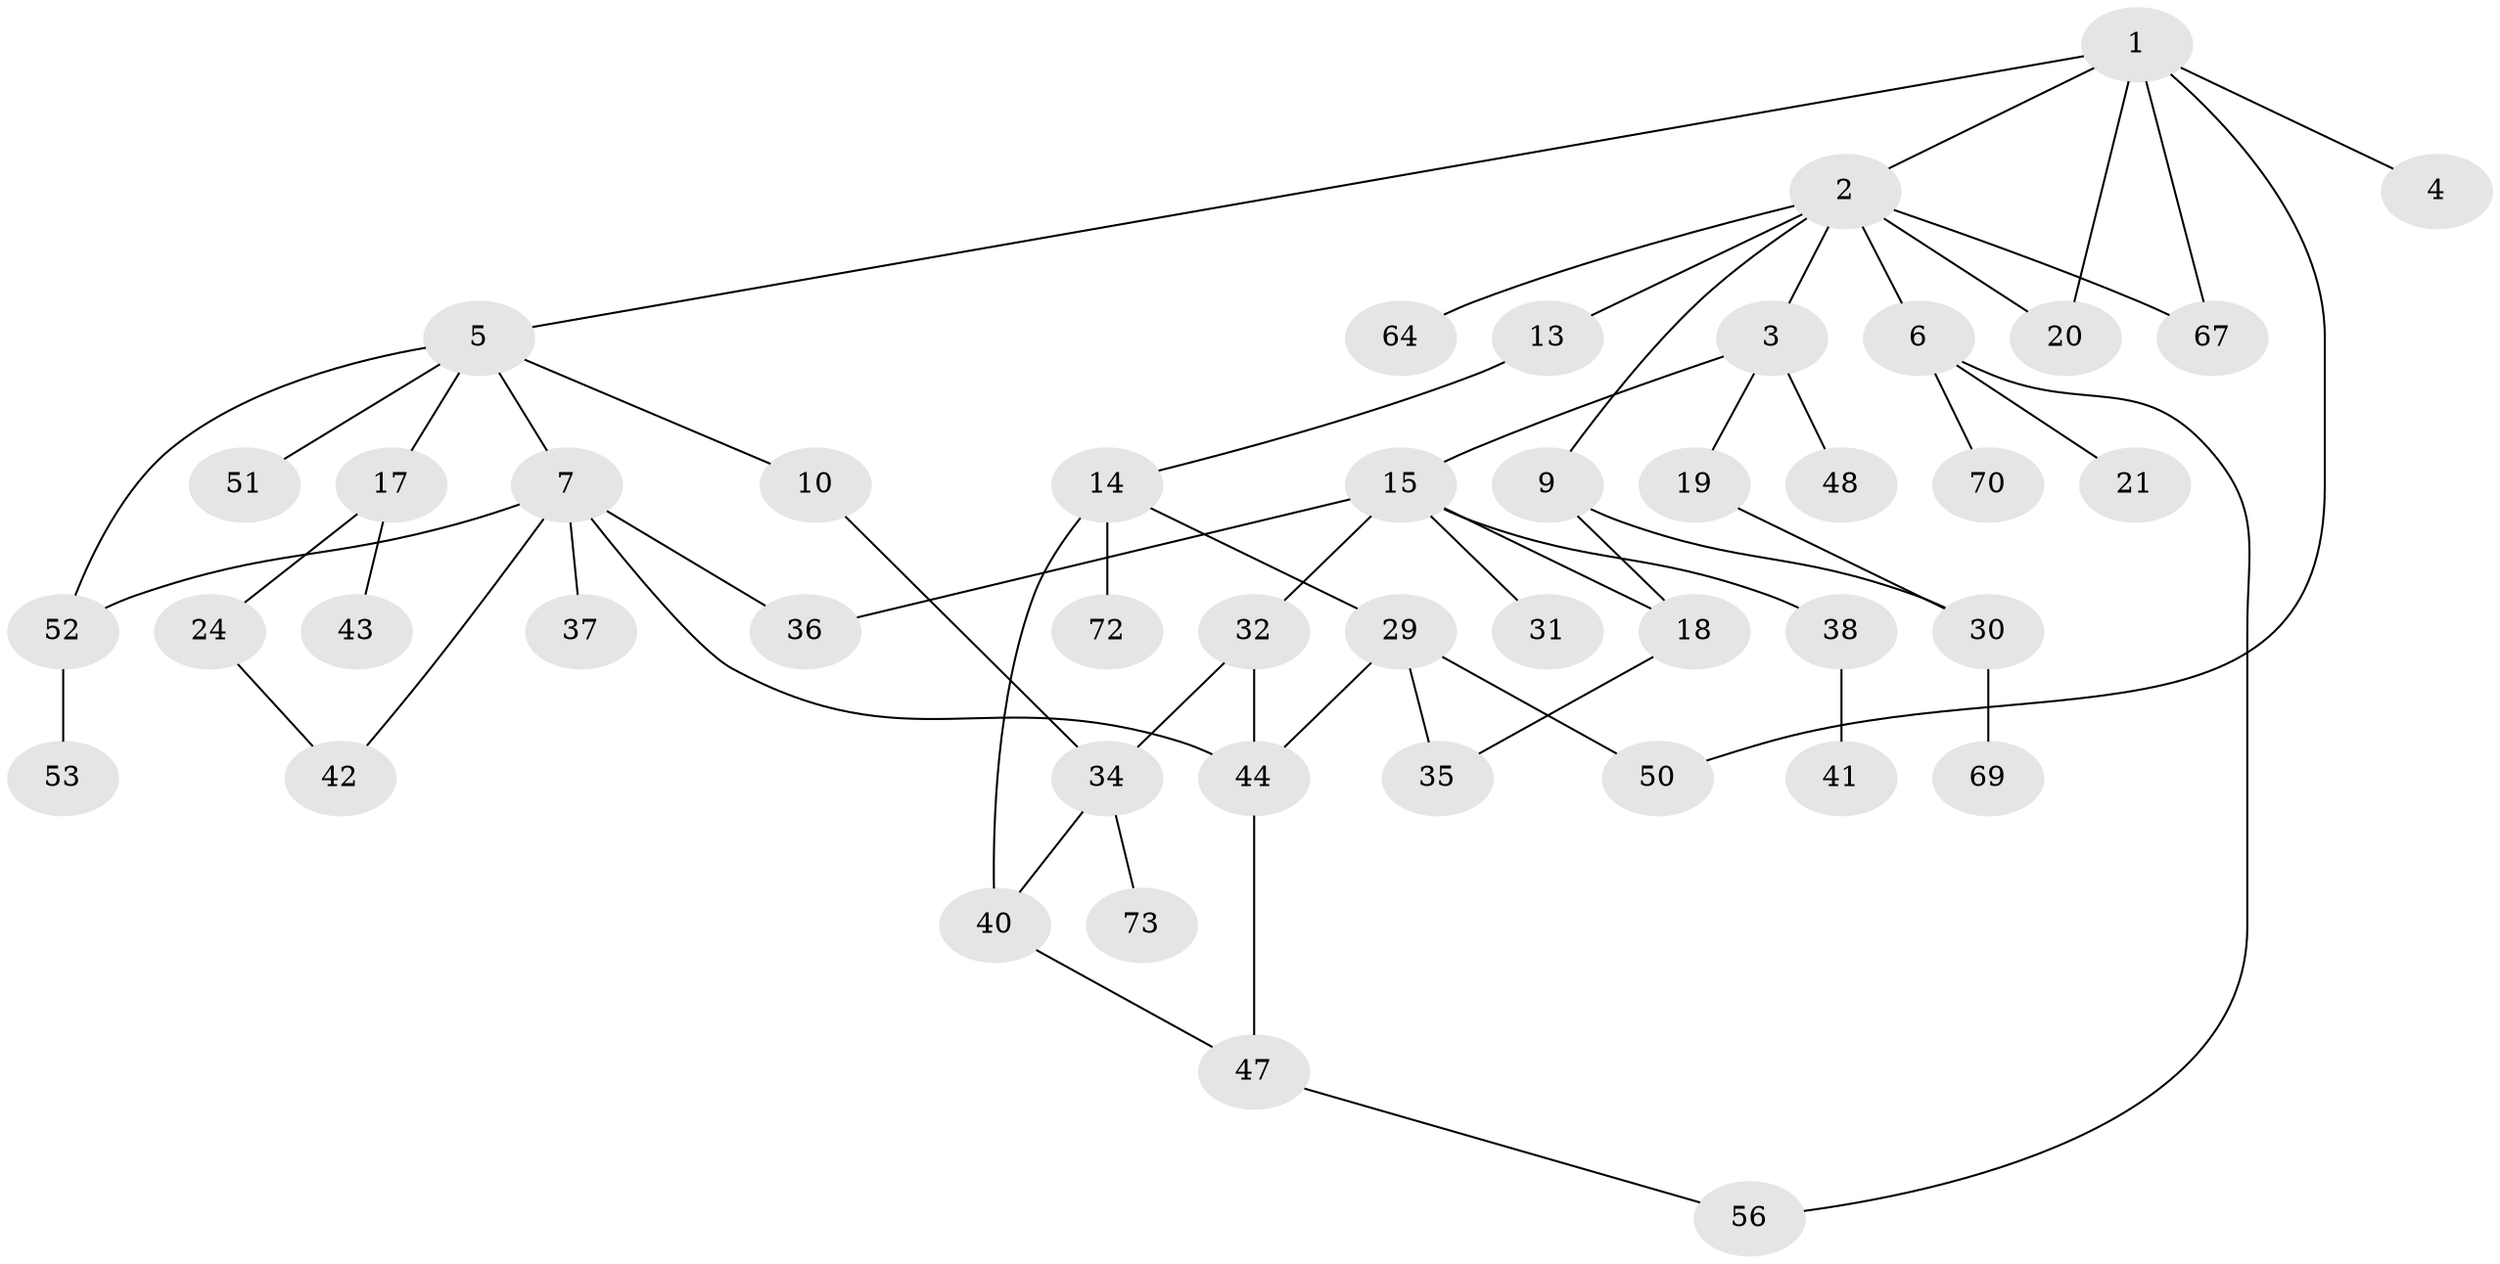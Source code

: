 // original degree distribution, {4: 0.0821917808219178, 6: 0.0410958904109589, 2: 0.3013698630136986, 5: 0.0273972602739726, 3: 0.2602739726027397, 1: 0.2876712328767123}
// Generated by graph-tools (version 1.1) at 2025/10/02/27/25 16:10:53]
// undirected, 45 vertices, 59 edges
graph export_dot {
graph [start="1"]
  node [color=gray90,style=filled];
  1 [super="+12"];
  2 [super="+16"];
  3;
  4 [super="+63"];
  5 [super="+11"];
  6 [super="+58"];
  7 [super="+8"];
  9 [super="+26"];
  10;
  13;
  14 [super="+25"];
  15 [super="+28"];
  17 [super="+23"];
  18 [super="+27"];
  19 [super="+22"];
  20;
  21;
  24 [super="+46"];
  29 [super="+55"];
  30 [super="+39"];
  31 [super="+45"];
  32 [super="+33"];
  34 [super="+59"];
  35 [super="+57"];
  36 [super="+68"];
  37;
  38 [super="+60"];
  40 [super="+49"];
  41 [super="+54"];
  42;
  43 [super="+61"];
  44 [super="+62"];
  47;
  48;
  50 [super="+65"];
  51;
  52 [super="+71"];
  53;
  56 [super="+66"];
  64;
  67;
  69;
  70;
  72;
  73;
  1 -- 2;
  1 -- 4;
  1 -- 5;
  1 -- 50;
  1 -- 67;
  1 -- 20;
  2 -- 3;
  2 -- 6;
  2 -- 9;
  2 -- 13;
  2 -- 64;
  2 -- 67;
  2 -- 20;
  3 -- 15;
  3 -- 19;
  3 -- 48;
  5 -- 7;
  5 -- 10;
  5 -- 17;
  5 -- 51;
  5 -- 52;
  6 -- 21;
  6 -- 70;
  6 -- 56;
  7 -- 44;
  7 -- 37;
  7 -- 52;
  7 -- 42;
  7 -- 36;
  9 -- 30;
  9 -- 18;
  10 -- 34;
  13 -- 14;
  14 -- 40;
  14 -- 72;
  14 -- 29;
  15 -- 18;
  15 -- 32;
  15 -- 36;
  15 -- 38;
  15 -- 31;
  17 -- 24;
  17 -- 43;
  18 -- 35;
  19 -- 30;
  24 -- 42;
  29 -- 50;
  29 -- 35;
  29 -- 44;
  30 -- 69;
  32 -- 44;
  32 -- 34;
  34 -- 40;
  34 -- 73;
  38 -- 41;
  40 -- 47;
  44 -- 47;
  47 -- 56;
  52 -- 53;
}
